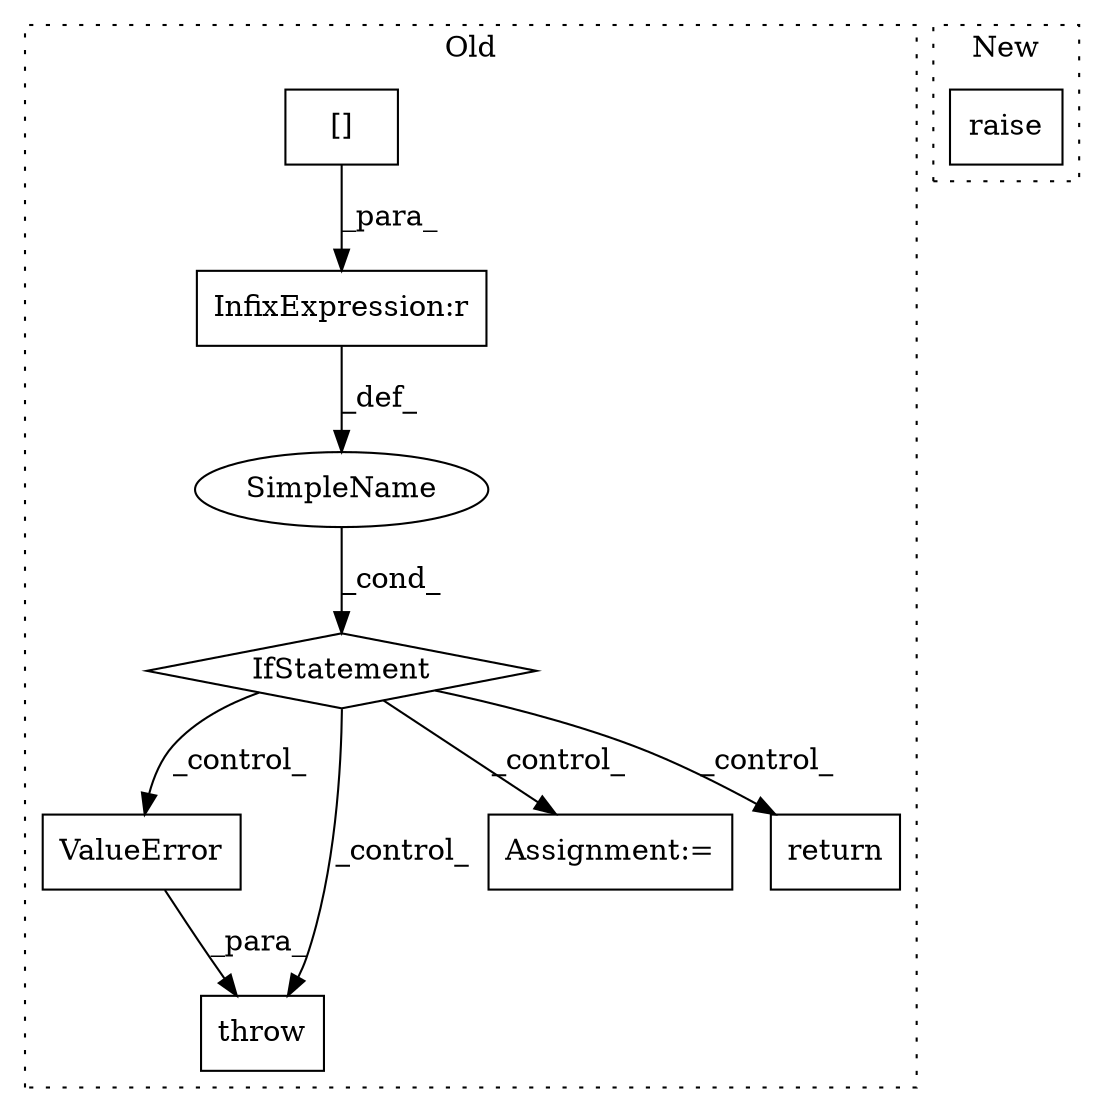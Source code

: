 digraph G {
subgraph cluster0 {
1 [label="ValueError" a="32" s="14445,14561" l="11,2" shape="box"];
3 [label="IfStatement" a="25" s="14404,14429" l="4,2" shape="diamond"];
4 [label="SimpleName" a="42" s="" l="" shape="ellipse"];
5 [label="throw" a="53" s="14439" l="6" shape="box"];
6 [label="Assignment:=" a="7" s="14865" l="1" shape="box"];
7 [label="InfixExpression:r" a="27" s="14419" l="4" shape="box"];
8 [label="return" a="41" s="14919" l="7" shape="box"];
9 [label="[]" a="2" s="14408,14418" l="8,1" shape="box"];
label = "Old";
style="dotted";
}
subgraph cluster1 {
2 [label="raise" a="32" s="5072" l="7" shape="box"];
label = "New";
style="dotted";
}
1 -> 5 [label="_para_"];
3 -> 8 [label="_control_"];
3 -> 6 [label="_control_"];
3 -> 1 [label="_control_"];
3 -> 5 [label="_control_"];
4 -> 3 [label="_cond_"];
7 -> 4 [label="_def_"];
9 -> 7 [label="_para_"];
}